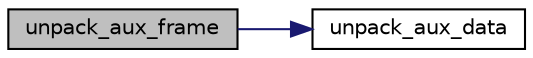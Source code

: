 digraph "unpack_aux_frame"
{
  edge [fontname="Helvetica",fontsize="10",labelfontname="Helvetica",labelfontsize="10"];
  node [fontname="Helvetica",fontsize="10",shape=record];
  rankdir="LR";
  Node1 [label="unpack_aux_frame",height=0.2,width=0.4,color="black", fillcolor="grey75", style="filled", fontcolor="black"];
  Node1 -> Node2 [color="midnightblue",fontsize="10",style="solid",fontname="Helvetica"];
  Node2 [label="unpack_aux_data",height=0.2,width=0.4,color="black", fillcolor="white", style="filled",URL="$bmi160_8c.html#ac0538aea4a237954e939b0741ec0e6dd",tooltip="This API is used to parse the aux data from the FIFO data and store it in the instance of the structu..."];
}
